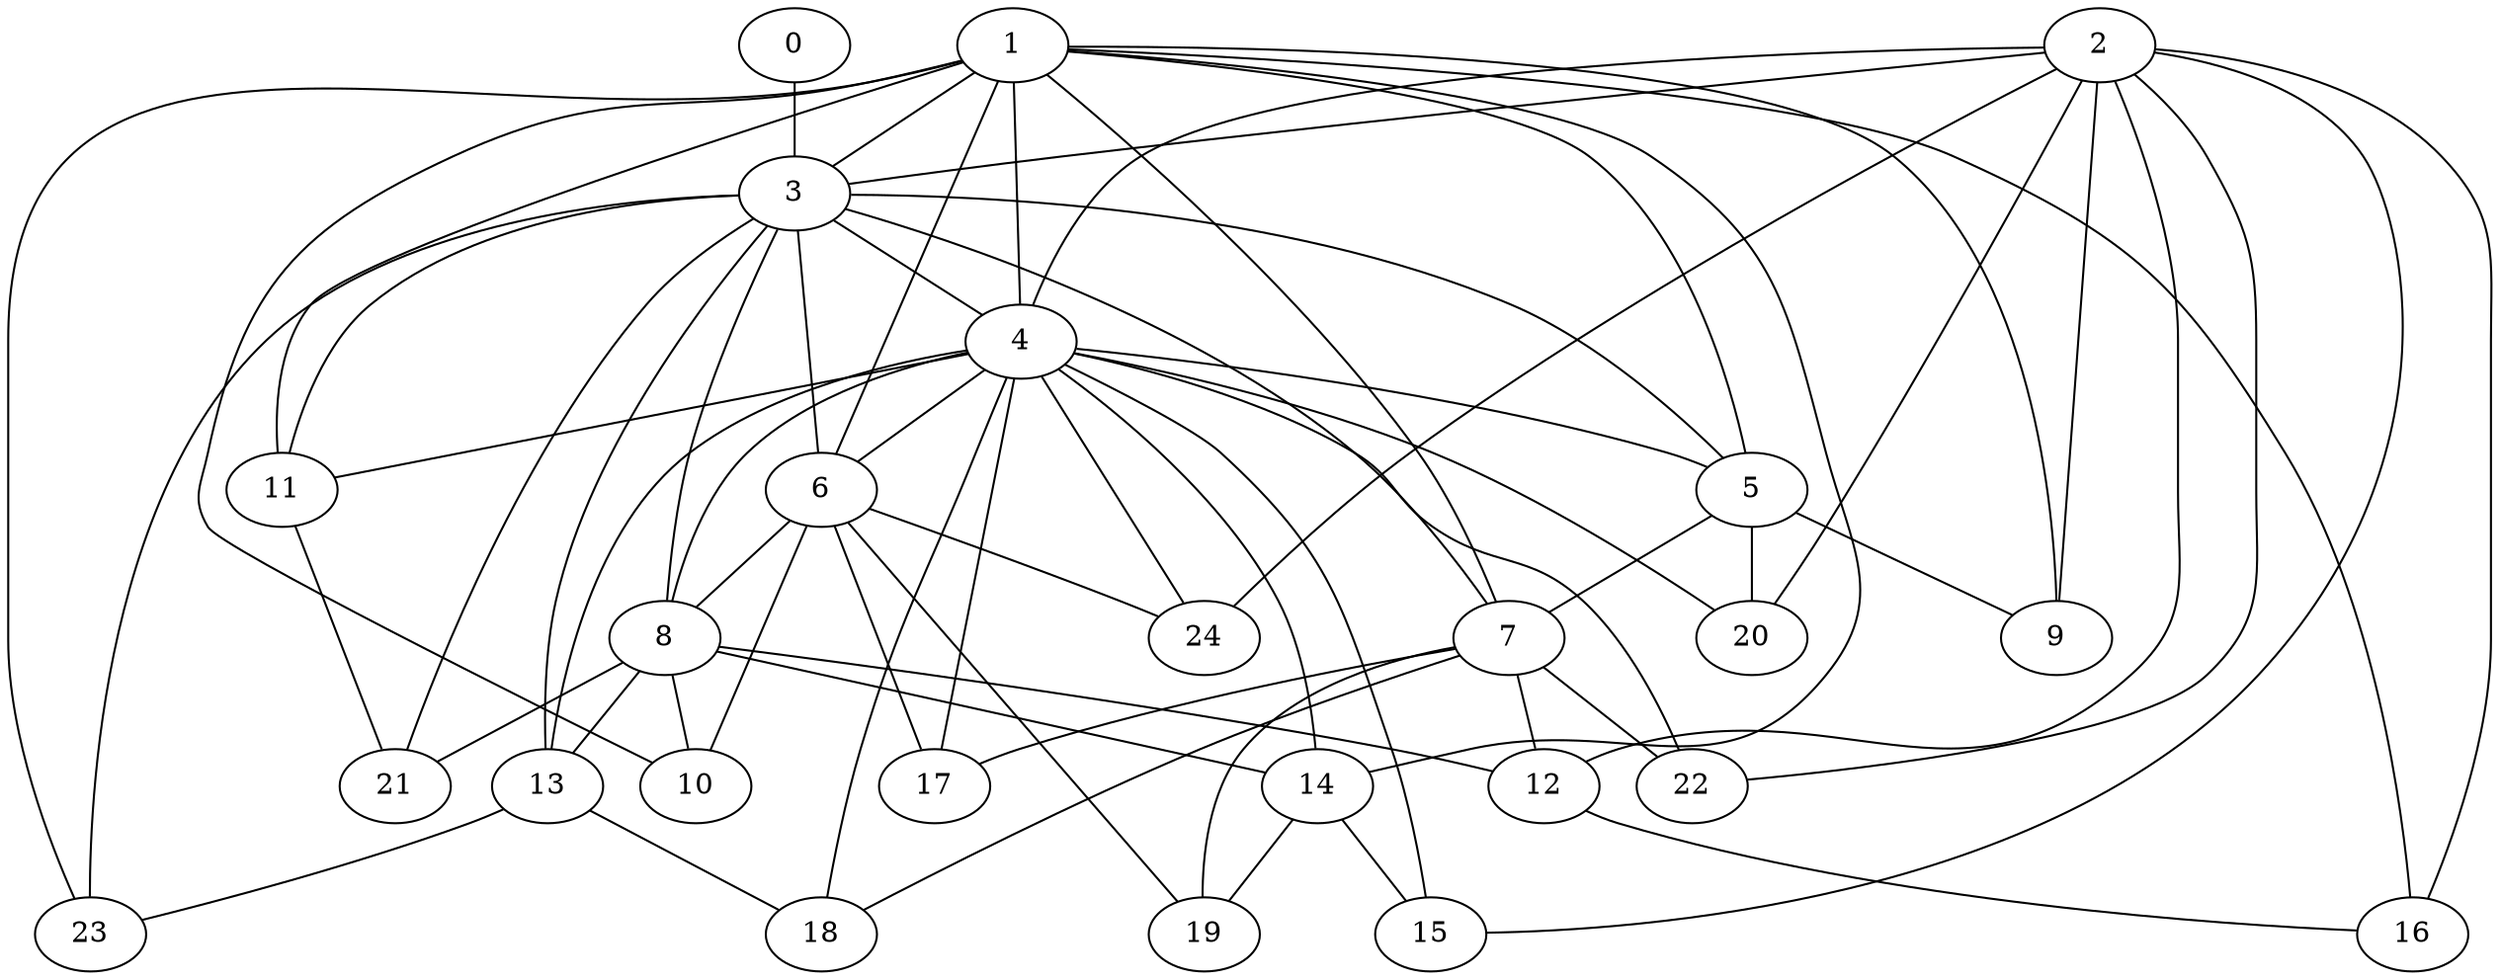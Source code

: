 strict graph "barabasi_albert_graph(25,3)" {
0;
1;
2;
3;
4;
5;
6;
7;
8;
9;
10;
11;
12;
13;
14;
15;
16;
17;
18;
19;
20;
21;
22;
23;
24;
0 -- 3  [is_available=True, prob="0.66270271648"];
1 -- 3  [is_available=True, prob="0.461739042031"];
1 -- 4  [is_available=True, prob="0.0411455399602"];
1 -- 5  [is_available=True, prob="0.621091000382"];
1 -- 6  [is_available=True, prob="0.634387013444"];
1 -- 7  [is_available=True, prob="0.331652124258"];
1 -- 9  [is_available=True, prob="0.401474214138"];
1 -- 10  [is_available=True, prob="0.357168730827"];
1 -- 11  [is_available=True, prob="0.50932291467"];
1 -- 14  [is_available=True, prob="0.464821881464"];
1 -- 16  [is_available=True, prob="0.596410381792"];
1 -- 23  [is_available=True, prob="0.443320579513"];
2 -- 3  [is_available=True, prob="0.0125302262118"];
2 -- 4  [is_available=True, prob="0.257523430006"];
2 -- 9  [is_available=True, prob="0.958618424755"];
2 -- 12  [is_available=True, prob="0.0887885005475"];
2 -- 15  [is_available=True, prob="0.943289947507"];
2 -- 16  [is_available=True, prob="1.0"];
2 -- 20  [is_available=True, prob="1.0"];
2 -- 22  [is_available=True, prob="0.741271157655"];
2 -- 24  [is_available=True, prob="0.768342924216"];
3 -- 4  [is_available=True, prob="0.629045499227"];
3 -- 5  [is_available=True, prob="0.629031059731"];
3 -- 6  [is_available=True, prob="0.425634062487"];
3 -- 7  [is_available=True, prob="0.490130704935"];
3 -- 8  [is_available=True, prob="0.749156364289"];
3 -- 11  [is_available=True, prob="0.405309800805"];
3 -- 13  [is_available=True, prob="0.505958009729"];
3 -- 21  [is_available=True, prob="0.308347775504"];
3 -- 23  [is_available=True, prob="1.0"];
4 -- 5  [is_available=True, prob="0.511068219402"];
4 -- 6  [is_available=True, prob="0.777346108606"];
4 -- 8  [is_available=True, prob="0.879295867026"];
4 -- 11  [is_available=True, prob="0.0231346419381"];
4 -- 13  [is_available=True, prob="0.05268255728"];
4 -- 14  [is_available=True, prob="0.888385078928"];
4 -- 15  [is_available=True, prob="0.00973657736591"];
4 -- 17  [is_available=True, prob="0.953110493329"];
4 -- 18  [is_available=True, prob="0.610502929725"];
4 -- 20  [is_available=True, prob="0.843548056092"];
4 -- 22  [is_available=True, prob="0.180262818671"];
4 -- 24  [is_available=True, prob="0.234265892765"];
5 -- 7  [is_available=True, prob="0.665708702271"];
5 -- 9  [is_available=True, prob="0.460105557698"];
5 -- 20  [is_available=True, prob="0.705501135717"];
6 -- 8  [is_available=True, prob="0.301339084184"];
6 -- 10  [is_available=True, prob="0.930244578472"];
6 -- 17  [is_available=True, prob="0.0975870123915"];
6 -- 19  [is_available=True, prob="0.0461471908408"];
6 -- 24  [is_available=True, prob="0.68939281453"];
7 -- 12  [is_available=True, prob="0.852790918624"];
7 -- 17  [is_available=True, prob="0.629910298234"];
7 -- 18  [is_available=True, prob="0.923376559121"];
7 -- 19  [is_available=True, prob="1.0"];
7 -- 22  [is_available=True, prob="0.250020523763"];
8 -- 10  [is_available=True, prob="1.0"];
8 -- 12  [is_available=True, prob="1.0"];
8 -- 13  [is_available=True, prob="1.0"];
8 -- 14  [is_available=True, prob="0.685807570291"];
8 -- 21  [is_available=True, prob="0.12049585521"];
11 -- 21  [is_available=True, prob="0.696844230436"];
12 -- 16  [is_available=True, prob="0.886823033703"];
13 -- 18  [is_available=True, prob="0.374893857082"];
13 -- 23  [is_available=True, prob="0.937242525722"];
14 -- 19  [is_available=True, prob="0.719316452283"];
14 -- 15  [is_available=True, prob="1.0"];
}
